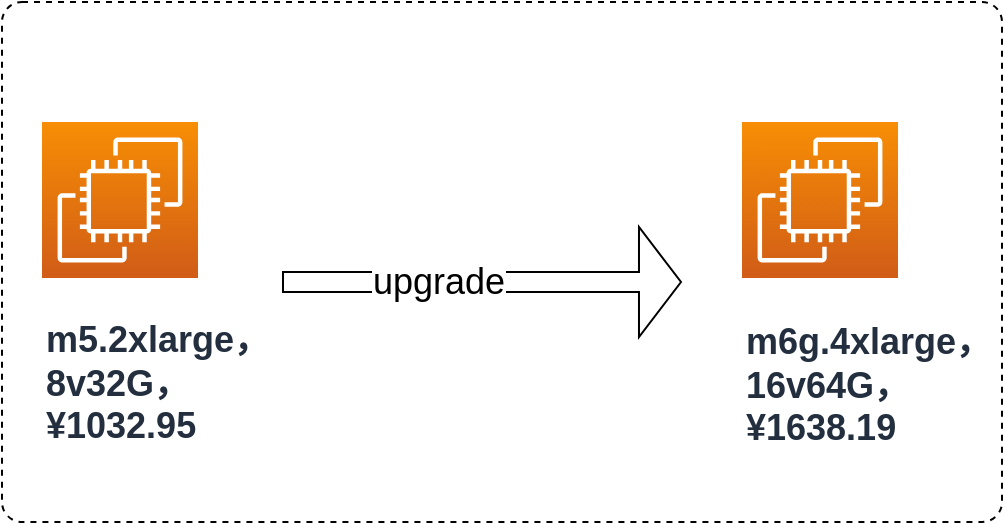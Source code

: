 <mxfile version="20.5.1" type="github"><diagram id="RDxtAEYc82JOTdeBVOuG" name="第 1 页"><mxGraphModel dx="940" dy="606" grid="1" gridSize="10" guides="1" tooltips="1" connect="1" arrows="1" fold="1" page="1" pageScale="1" pageWidth="827" pageHeight="1169" math="0" shadow="0"><root><mxCell id="0"/><mxCell id="1" parent="0"/><mxCell id="ig-MDQd1oEQlbwAzON0g-7" value="" style="html=1;align=center;verticalAlign=top;rounded=1;absoluteArcSize=1;arcSize=20;dashed=1;fontSize=18;" vertex="1" parent="1"><mxGeometry x="180" y="60" width="500" height="260" as="geometry"/></mxCell><mxCell id="ig-MDQd1oEQlbwAzON0g-1" value="&lt;h3&gt;&lt;font style=&quot;font-size: 18px;&quot;&gt;m5.2xlarge，&lt;br&gt;&lt;/font&gt;&lt;font style=&quot;font-size: 18px;&quot;&gt;8v32G，&lt;br&gt;&lt;/font&gt;&lt;font style=&quot;font-size: 18px;&quot;&gt;¥1032.95&lt;/font&gt;&lt;/h3&gt;" style="sketch=0;points=[[0,0,0],[0.25,0,0],[0.5,0,0],[0.75,0,0],[1,0,0],[0,1,0],[0.25,1,0],[0.5,1,0],[0.75,1,0],[1,1,0],[0,0.25,0],[0,0.5,0],[0,0.75,0],[1,0.25,0],[1,0.5,0],[1,0.75,0]];outlineConnect=0;fontColor=#232F3E;gradientColor=#F78E04;gradientDirection=north;fillColor=#D05C17;strokeColor=#ffffff;dashed=0;verticalLabelPosition=bottom;verticalAlign=top;align=left;html=1;fontSize=12;fontStyle=0;aspect=fixed;shape=mxgraph.aws4.resourceIcon;resIcon=mxgraph.aws4.ec2;" vertex="1" parent="1"><mxGeometry x="200" y="120" width="78" height="78" as="geometry"/></mxCell><mxCell id="ig-MDQd1oEQlbwAzON0g-4" value="&lt;h2&gt;m6g.4xlarge，&lt;br&gt;16v64G，&lt;br&gt;¥1638.19&lt;/h2&gt;" style="sketch=0;points=[[0,0,0],[0.25,0,0],[0.5,0,0],[0.75,0,0],[1,0,0],[0,1,0],[0.25,1,0],[0.5,1,0],[0.75,1,0],[1,1,0],[0,0.25,0],[0,0.5,0],[0,0.75,0],[1,0.25,0],[1,0.5,0],[1,0.75,0]];outlineConnect=0;fontColor=#232F3E;gradientColor=#F78E04;gradientDirection=north;fillColor=#D05C17;strokeColor=#ffffff;dashed=0;verticalLabelPosition=bottom;verticalAlign=top;align=left;html=1;fontSize=12;fontStyle=0;aspect=fixed;shape=mxgraph.aws4.resourceIcon;resIcon=mxgraph.aws4.ec2;" vertex="1" parent="1"><mxGeometry x="550" y="120" width="78" height="78" as="geometry"/></mxCell><mxCell id="ig-MDQd1oEQlbwAzON0g-5" value="" style="shape=flexArrow;endArrow=classic;html=1;rounded=0;fontSize=18;endWidth=44;endSize=6.67;" edge="1" parent="1"><mxGeometry width="50" height="50" relative="1" as="geometry"><mxPoint x="320" y="200" as="sourcePoint"/><mxPoint x="520" y="200" as="targetPoint"/><Array as="points"/></mxGeometry></mxCell><mxCell id="ig-MDQd1oEQlbwAzON0g-6" value="upgrade" style="edgeLabel;html=1;align=center;verticalAlign=middle;resizable=0;points=[];fontSize=18;" vertex="1" connectable="0" parent="ig-MDQd1oEQlbwAzON0g-5"><mxGeometry x="-0.22" relative="1" as="geometry"><mxPoint as="offset"/></mxGeometry></mxCell></root></mxGraphModel></diagram></mxfile>